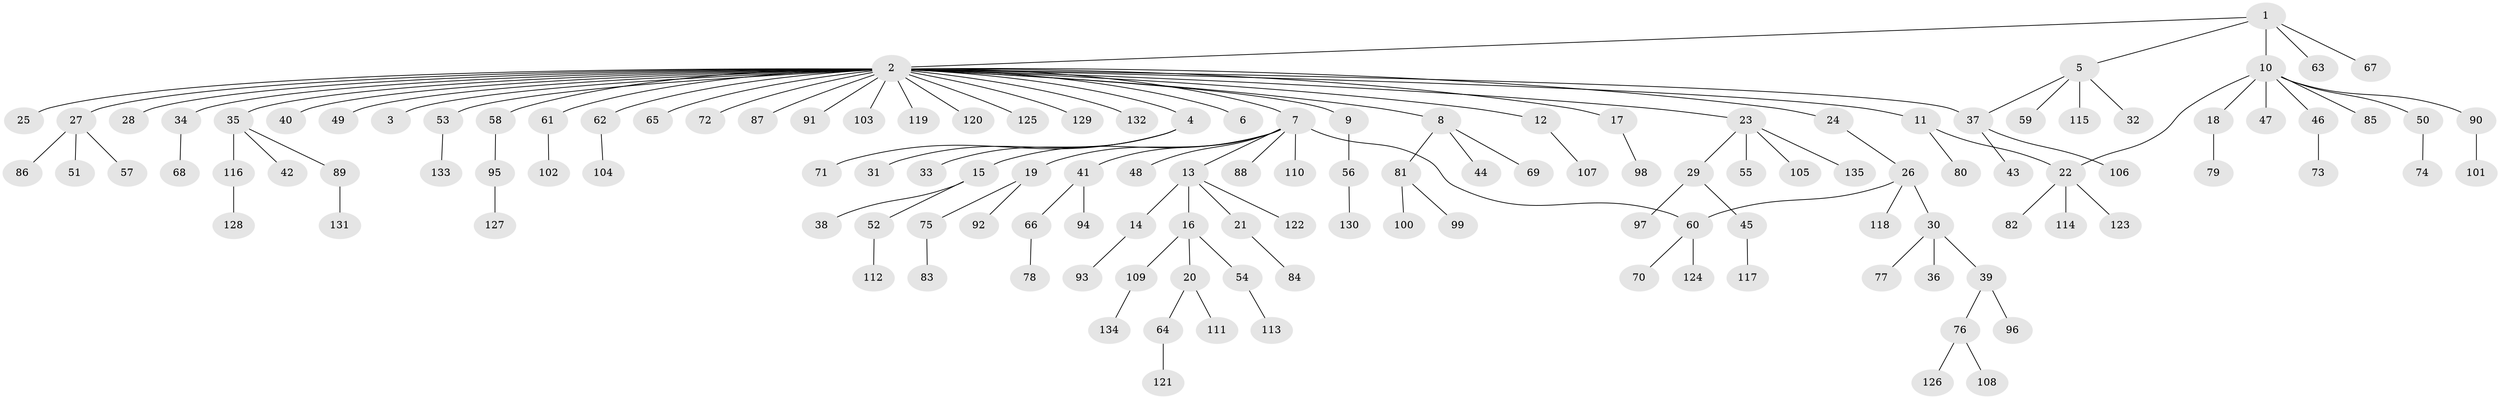 // Generated by graph-tools (version 1.1) at 2025/25/03/09/25 03:25:54]
// undirected, 135 vertices, 137 edges
graph export_dot {
graph [start="1"]
  node [color=gray90,style=filled];
  1;
  2;
  3;
  4;
  5;
  6;
  7;
  8;
  9;
  10;
  11;
  12;
  13;
  14;
  15;
  16;
  17;
  18;
  19;
  20;
  21;
  22;
  23;
  24;
  25;
  26;
  27;
  28;
  29;
  30;
  31;
  32;
  33;
  34;
  35;
  36;
  37;
  38;
  39;
  40;
  41;
  42;
  43;
  44;
  45;
  46;
  47;
  48;
  49;
  50;
  51;
  52;
  53;
  54;
  55;
  56;
  57;
  58;
  59;
  60;
  61;
  62;
  63;
  64;
  65;
  66;
  67;
  68;
  69;
  70;
  71;
  72;
  73;
  74;
  75;
  76;
  77;
  78;
  79;
  80;
  81;
  82;
  83;
  84;
  85;
  86;
  87;
  88;
  89;
  90;
  91;
  92;
  93;
  94;
  95;
  96;
  97;
  98;
  99;
  100;
  101;
  102;
  103;
  104;
  105;
  106;
  107;
  108;
  109;
  110;
  111;
  112;
  113;
  114;
  115;
  116;
  117;
  118;
  119;
  120;
  121;
  122;
  123;
  124;
  125;
  126;
  127;
  128;
  129;
  130;
  131;
  132;
  133;
  134;
  135;
  1 -- 2;
  1 -- 5;
  1 -- 10;
  1 -- 63;
  1 -- 67;
  2 -- 3;
  2 -- 4;
  2 -- 6;
  2 -- 7;
  2 -- 8;
  2 -- 9;
  2 -- 11;
  2 -- 12;
  2 -- 17;
  2 -- 23;
  2 -- 24;
  2 -- 25;
  2 -- 27;
  2 -- 28;
  2 -- 34;
  2 -- 35;
  2 -- 37;
  2 -- 40;
  2 -- 49;
  2 -- 53;
  2 -- 58;
  2 -- 61;
  2 -- 62;
  2 -- 65;
  2 -- 72;
  2 -- 87;
  2 -- 91;
  2 -- 103;
  2 -- 119;
  2 -- 120;
  2 -- 125;
  2 -- 129;
  2 -- 132;
  4 -- 31;
  4 -- 33;
  4 -- 71;
  5 -- 32;
  5 -- 37;
  5 -- 59;
  5 -- 115;
  7 -- 13;
  7 -- 15;
  7 -- 19;
  7 -- 41;
  7 -- 48;
  7 -- 60;
  7 -- 88;
  7 -- 110;
  8 -- 44;
  8 -- 69;
  8 -- 81;
  9 -- 56;
  10 -- 18;
  10 -- 22;
  10 -- 46;
  10 -- 47;
  10 -- 50;
  10 -- 85;
  10 -- 90;
  11 -- 22;
  11 -- 80;
  12 -- 107;
  13 -- 14;
  13 -- 16;
  13 -- 21;
  13 -- 122;
  14 -- 93;
  15 -- 38;
  15 -- 52;
  16 -- 20;
  16 -- 54;
  16 -- 109;
  17 -- 98;
  18 -- 79;
  19 -- 75;
  19 -- 92;
  20 -- 64;
  20 -- 111;
  21 -- 84;
  22 -- 82;
  22 -- 114;
  22 -- 123;
  23 -- 29;
  23 -- 55;
  23 -- 105;
  23 -- 135;
  24 -- 26;
  26 -- 30;
  26 -- 60;
  26 -- 118;
  27 -- 51;
  27 -- 57;
  27 -- 86;
  29 -- 45;
  29 -- 97;
  30 -- 36;
  30 -- 39;
  30 -- 77;
  34 -- 68;
  35 -- 42;
  35 -- 89;
  35 -- 116;
  37 -- 43;
  37 -- 106;
  39 -- 76;
  39 -- 96;
  41 -- 66;
  41 -- 94;
  45 -- 117;
  46 -- 73;
  50 -- 74;
  52 -- 112;
  53 -- 133;
  54 -- 113;
  56 -- 130;
  58 -- 95;
  60 -- 70;
  60 -- 124;
  61 -- 102;
  62 -- 104;
  64 -- 121;
  66 -- 78;
  75 -- 83;
  76 -- 108;
  76 -- 126;
  81 -- 99;
  81 -- 100;
  89 -- 131;
  90 -- 101;
  95 -- 127;
  109 -- 134;
  116 -- 128;
}
